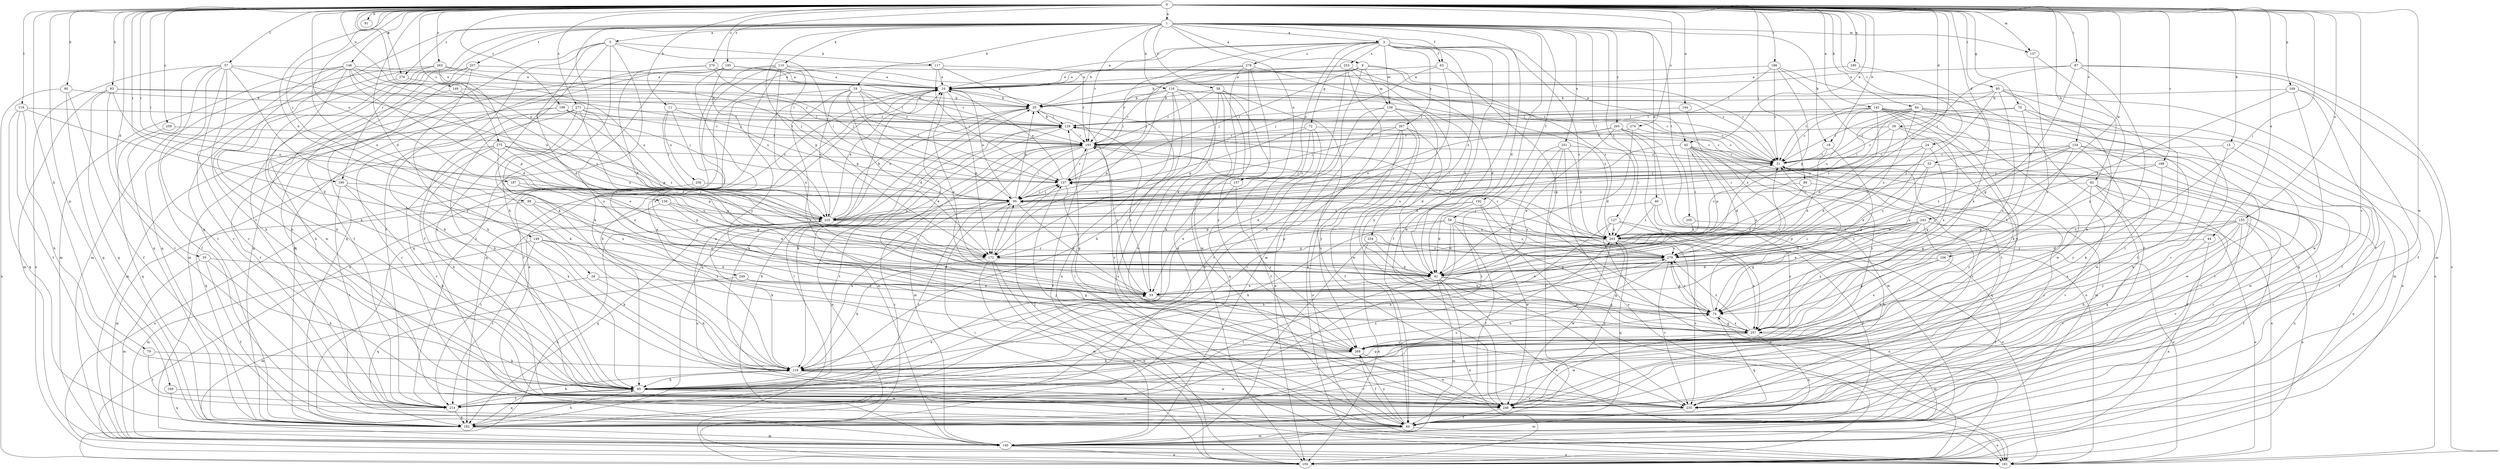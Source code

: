 strict digraph  {
0;
1;
2;
5;
9;
10;
11;
15;
18;
19;
20;
24;
31;
33;
34;
35;
39;
40;
42;
44;
45;
53;
57;
58;
59;
63;
64;
70;
72;
74;
79;
80;
81;
82;
83;
84;
85;
87;
89;
93;
95;
98;
106;
107;
110;
116;
117;
118;
119;
127;
129;
137;
139;
140;
142;
144;
146;
148;
149;
150;
154;
155;
156;
157;
161;
168;
169;
172;
180;
182;
186;
187;
188;
190;
192;
193;
195;
199;
203;
205;
207;
214;
225;
235;
243;
246;
249;
251;
253;
254;
256;
257;
259;
263;
265;
267;
268;
270;
271;
274;
275;
276;
278;
279;
0 -> 1  [label=a];
0 -> 11  [label=b];
0 -> 15  [label=b];
0 -> 18  [label=b];
0 -> 24  [label=c];
0 -> 33  [label=d];
0 -> 34  [label=d];
0 -> 35  [label=d];
0 -> 39  [label=d];
0 -> 44  [label=e];
0 -> 45  [label=e];
0 -> 57  [label=f];
0 -> 70  [label=g];
0 -> 79  [label=h];
0 -> 80  [label=h];
0 -> 81  [label=h];
0 -> 82  [label=h];
0 -> 83  [label=h];
0 -> 84  [label=h];
0 -> 87  [label=i];
0 -> 89  [label=i];
0 -> 93  [label=i];
0 -> 95  [label=i];
0 -> 98  [label=j];
0 -> 106  [label=j];
0 -> 119  [label=l];
0 -> 137  [label=m];
0 -> 142  [label=n];
0 -> 144  [label=n];
0 -> 146  [label=n];
0 -> 148  [label=n];
0 -> 149  [label=n];
0 -> 154  [label=o];
0 -> 155  [label=o];
0 -> 156  [label=o];
0 -> 168  [label=p];
0 -> 169  [label=p];
0 -> 180  [label=q];
0 -> 186  [label=r];
0 -> 187  [label=r];
0 -> 188  [label=r];
0 -> 190  [label=r];
0 -> 195  [label=s];
0 -> 199  [label=s];
0 -> 203  [label=s];
0 -> 225  [label=u];
0 -> 235  [label=v];
0 -> 243  [label=w];
0 -> 246  [label=w];
0 -> 249  [label=x];
0 -> 259  [label=y];
0 -> 263  [label=y];
0 -> 270  [label=z];
0 -> 271  [label=z];
0 -> 274  [label=z];
0 -> 275  [label=z];
0 -> 276  [label=z];
1 -> 2  [label=a];
1 -> 5  [label=a];
1 -> 9  [label=a];
1 -> 18  [label=b];
1 -> 19  [label=b];
1 -> 40  [label=d];
1 -> 42  [label=d];
1 -> 58  [label=f];
1 -> 59  [label=f];
1 -> 63  [label=f];
1 -> 85  [label=h];
1 -> 110  [label=k];
1 -> 116  [label=k];
1 -> 127  [label=l];
1 -> 137  [label=m];
1 -> 157  [label=o];
1 -> 172  [label=p];
1 -> 182  [label=q];
1 -> 190  [label=r];
1 -> 192  [label=r];
1 -> 193  [label=r];
1 -> 203  [label=s];
1 -> 205  [label=t];
1 -> 207  [label=t];
1 -> 214  [label=t];
1 -> 251  [label=x];
1 -> 265  [label=y];
1 -> 276  [label=z];
2 -> 10  [label=a];
2 -> 20  [label=b];
2 -> 45  [label=e];
2 -> 63  [label=f];
2 -> 64  [label=f];
2 -> 72  [label=g];
2 -> 95  [label=i];
2 -> 139  [label=m];
2 -> 157  [label=o];
2 -> 246  [label=w];
2 -> 253  [label=x];
2 -> 254  [label=x];
2 -> 267  [label=y];
2 -> 278  [label=z];
2 -> 279  [label=z];
5 -> 64  [label=f];
5 -> 95  [label=i];
5 -> 117  [label=k];
5 -> 118  [label=k];
5 -> 182  [label=q];
5 -> 214  [label=t];
5 -> 235  [label=v];
5 -> 268  [label=y];
9 -> 10  [label=a];
9 -> 31  [label=c];
9 -> 107  [label=j];
9 -> 118  [label=k];
9 -> 139  [label=m];
9 -> 193  [label=r];
9 -> 203  [label=s];
10 -> 20  [label=b];
10 -> 53  [label=e];
10 -> 85  [label=h];
10 -> 172  [label=p];
10 -> 182  [label=q];
10 -> 268  [label=y];
11 -> 95  [label=i];
11 -> 129  [label=l];
11 -> 193  [label=r];
11 -> 256  [label=x];
11 -> 257  [label=x];
15 -> 31  [label=c];
15 -> 64  [label=f];
15 -> 85  [label=h];
18 -> 31  [label=c];
18 -> 42  [label=d];
18 -> 74  [label=g];
19 -> 20  [label=b];
19 -> 42  [label=d];
19 -> 64  [label=f];
19 -> 95  [label=i];
19 -> 107  [label=j];
19 -> 129  [label=l];
19 -> 193  [label=r];
19 -> 225  [label=u];
19 -> 268  [label=y];
20 -> 129  [label=l];
20 -> 182  [label=q];
20 -> 225  [label=u];
20 -> 235  [label=v];
24 -> 31  [label=c];
24 -> 42  [label=d];
24 -> 53  [label=e];
24 -> 74  [label=g];
31 -> 107  [label=j];
31 -> 150  [label=n];
31 -> 182  [label=q];
33 -> 53  [label=e];
33 -> 95  [label=i];
33 -> 107  [label=j];
33 -> 235  [label=v];
33 -> 279  [label=z];
34 -> 53  [label=e];
34 -> 118  [label=k];
34 -> 140  [label=m];
35 -> 42  [label=d];
35 -> 64  [label=f];
35 -> 85  [label=h];
35 -> 140  [label=m];
39 -> 31  [label=c];
39 -> 64  [label=f];
39 -> 193  [label=r];
39 -> 225  [label=u];
39 -> 246  [label=w];
40 -> 203  [label=s];
40 -> 225  [label=u];
40 -> 246  [label=w];
40 -> 268  [label=y];
42 -> 53  [label=e];
42 -> 74  [label=g];
42 -> 140  [label=m];
42 -> 150  [label=n];
42 -> 161  [label=o];
42 -> 214  [label=t];
42 -> 235  [label=v];
44 -> 150  [label=n];
44 -> 235  [label=v];
44 -> 279  [label=z];
45 -> 31  [label=c];
45 -> 42  [label=d];
45 -> 53  [label=e];
45 -> 95  [label=i];
45 -> 140  [label=m];
45 -> 172  [label=p];
45 -> 203  [label=s];
45 -> 235  [label=v];
45 -> 268  [label=y];
53 -> 31  [label=c];
53 -> 74  [label=g];
53 -> 129  [label=l];
53 -> 193  [label=r];
57 -> 10  [label=a];
57 -> 64  [label=f];
57 -> 85  [label=h];
57 -> 161  [label=o];
57 -> 182  [label=q];
57 -> 214  [label=t];
57 -> 225  [label=u];
57 -> 235  [label=v];
57 -> 268  [label=y];
58 -> 20  [label=b];
58 -> 53  [label=e];
58 -> 172  [label=p];
58 -> 193  [label=r];
58 -> 235  [label=v];
58 -> 246  [label=w];
58 -> 268  [label=y];
59 -> 42  [label=d];
59 -> 64  [label=f];
59 -> 74  [label=g];
59 -> 85  [label=h];
59 -> 118  [label=k];
59 -> 172  [label=p];
59 -> 203  [label=s];
59 -> 279  [label=z];
63 -> 10  [label=a];
63 -> 74  [label=g];
63 -> 85  [label=h];
63 -> 107  [label=j];
64 -> 31  [label=c];
64 -> 107  [label=j];
64 -> 129  [label=l];
64 -> 140  [label=m];
64 -> 161  [label=o];
64 -> 225  [label=u];
64 -> 268  [label=y];
70 -> 31  [label=c];
70 -> 129  [label=l];
70 -> 214  [label=t];
70 -> 235  [label=v];
70 -> 257  [label=x];
72 -> 31  [label=c];
72 -> 64  [label=f];
72 -> 95  [label=i];
72 -> 182  [label=q];
72 -> 193  [label=r];
72 -> 225  [label=u];
74 -> 10  [label=a];
74 -> 31  [label=c];
74 -> 182  [label=q];
74 -> 257  [label=x];
74 -> 279  [label=z];
79 -> 118  [label=k];
79 -> 214  [label=t];
80 -> 20  [label=b];
80 -> 64  [label=f];
80 -> 150  [label=n];
80 -> 182  [label=q];
82 -> 64  [label=f];
82 -> 74  [label=g];
82 -> 95  [label=i];
82 -> 150  [label=n];
82 -> 182  [label=q];
82 -> 235  [label=v];
83 -> 20  [label=b];
83 -> 129  [label=l];
83 -> 140  [label=m];
83 -> 182  [label=q];
83 -> 214  [label=t];
83 -> 225  [label=u];
84 -> 31  [label=c];
84 -> 64  [label=f];
84 -> 95  [label=i];
84 -> 129  [label=l];
84 -> 150  [label=n];
84 -> 182  [label=q];
84 -> 203  [label=s];
84 -> 279  [label=z];
85 -> 53  [label=e];
85 -> 74  [label=g];
85 -> 182  [label=q];
85 -> 214  [label=t];
85 -> 235  [label=v];
85 -> 246  [label=w];
85 -> 279  [label=z];
87 -> 10  [label=a];
87 -> 74  [label=g];
87 -> 95  [label=i];
87 -> 140  [label=m];
87 -> 161  [label=o];
87 -> 268  [label=y];
89 -> 42  [label=d];
89 -> 95  [label=i];
89 -> 161  [label=o];
93 -> 20  [label=b];
93 -> 31  [label=c];
93 -> 118  [label=k];
93 -> 161  [label=o];
93 -> 214  [label=t];
93 -> 257  [label=x];
93 -> 279  [label=z];
95 -> 10  [label=a];
95 -> 20  [label=b];
95 -> 53  [label=e];
95 -> 107  [label=j];
95 -> 118  [label=k];
95 -> 172  [label=p];
95 -> 214  [label=t];
95 -> 225  [label=u];
98 -> 53  [label=e];
98 -> 140  [label=m];
98 -> 225  [label=u];
98 -> 268  [label=y];
106 -> 42  [label=d];
106 -> 64  [label=f];
106 -> 74  [label=g];
106 -> 257  [label=x];
107 -> 10  [label=a];
107 -> 74  [label=g];
107 -> 95  [label=i];
107 -> 193  [label=r];
110 -> 10  [label=a];
110 -> 31  [label=c];
110 -> 53  [label=e];
110 -> 118  [label=k];
110 -> 161  [label=o];
110 -> 172  [label=p];
110 -> 214  [label=t];
110 -> 268  [label=y];
116 -> 20  [label=b];
116 -> 31  [label=c];
116 -> 85  [label=h];
116 -> 150  [label=n];
116 -> 161  [label=o];
116 -> 172  [label=p];
116 -> 193  [label=r];
116 -> 203  [label=s];
116 -> 246  [label=w];
117 -> 10  [label=a];
117 -> 20  [label=b];
117 -> 107  [label=j];
117 -> 182  [label=q];
117 -> 193  [label=r];
118 -> 10  [label=a];
118 -> 31  [label=c];
118 -> 85  [label=h];
118 -> 235  [label=v];
118 -> 246  [label=w];
119 -> 42  [label=d];
119 -> 85  [label=h];
119 -> 129  [label=l];
119 -> 182  [label=q];
119 -> 214  [label=t];
127 -> 64  [label=f];
127 -> 85  [label=h];
127 -> 150  [label=n];
127 -> 161  [label=o];
127 -> 203  [label=s];
129 -> 20  [label=b];
129 -> 31  [label=c];
129 -> 118  [label=k];
129 -> 140  [label=m];
129 -> 193  [label=r];
137 -> 257  [label=x];
137 -> 268  [label=y];
139 -> 31  [label=c];
139 -> 129  [label=l];
139 -> 150  [label=n];
139 -> 214  [label=t];
139 -> 246  [label=w];
139 -> 257  [label=x];
140 -> 10  [label=a];
140 -> 20  [label=b];
140 -> 31  [label=c];
140 -> 150  [label=n];
140 -> 161  [label=o];
142 -> 31  [label=c];
142 -> 42  [label=d];
142 -> 118  [label=k];
142 -> 129  [label=l];
142 -> 140  [label=m];
142 -> 214  [label=t];
142 -> 225  [label=u];
142 -> 246  [label=w];
142 -> 257  [label=x];
144 -> 129  [label=l];
144 -> 279  [label=z];
146 -> 10  [label=a];
146 -> 42  [label=d];
146 -> 85  [label=h];
146 -> 107  [label=j];
146 -> 118  [label=k];
146 -> 140  [label=m];
146 -> 172  [label=p];
146 -> 193  [label=r];
146 -> 235  [label=v];
148 -> 20  [label=b];
148 -> 85  [label=h];
148 -> 203  [label=s];
149 -> 53  [label=e];
149 -> 118  [label=k];
149 -> 140  [label=m];
149 -> 214  [label=t];
149 -> 279  [label=z];
150 -> 95  [label=i];
150 -> 193  [label=r];
154 -> 31  [label=c];
154 -> 53  [label=e];
154 -> 74  [label=g];
154 -> 118  [label=k];
154 -> 203  [label=s];
154 -> 235  [label=v];
154 -> 246  [label=w];
154 -> 279  [label=z];
155 -> 42  [label=d];
155 -> 64  [label=f];
155 -> 85  [label=h];
155 -> 150  [label=n];
155 -> 203  [label=s];
155 -> 235  [label=v];
155 -> 257  [label=x];
155 -> 268  [label=y];
156 -> 42  [label=d];
156 -> 172  [label=p];
156 -> 214  [label=t];
156 -> 225  [label=u];
157 -> 53  [label=e];
157 -> 95  [label=i];
157 -> 268  [label=y];
168 -> 182  [label=q];
168 -> 246  [label=w];
169 -> 20  [label=b];
169 -> 64  [label=f];
169 -> 235  [label=v];
169 -> 246  [label=w];
169 -> 279  [label=z];
172 -> 42  [label=d];
172 -> 95  [label=i];
172 -> 118  [label=k];
172 -> 140  [label=m];
172 -> 150  [label=n];
172 -> 161  [label=o];
180 -> 10  [label=a];
180 -> 257  [label=x];
182 -> 85  [label=h];
182 -> 129  [label=l];
182 -> 140  [label=m];
182 -> 203  [label=s];
186 -> 10  [label=a];
186 -> 31  [label=c];
186 -> 64  [label=f];
186 -> 129  [label=l];
186 -> 172  [label=p];
186 -> 235  [label=v];
187 -> 53  [label=e];
187 -> 95  [label=i];
187 -> 172  [label=p];
188 -> 95  [label=i];
188 -> 107  [label=j];
188 -> 246  [label=w];
188 -> 268  [label=y];
190 -> 85  [label=h];
190 -> 95  [label=i];
190 -> 118  [label=k];
190 -> 214  [label=t];
192 -> 42  [label=d];
192 -> 172  [label=p];
192 -> 225  [label=u];
192 -> 246  [label=w];
192 -> 279  [label=z];
193 -> 31  [label=c];
193 -> 64  [label=f];
193 -> 95  [label=i];
193 -> 140  [label=m];
193 -> 150  [label=n];
193 -> 203  [label=s];
193 -> 214  [label=t];
195 -> 10  [label=a];
195 -> 31  [label=c];
195 -> 64  [label=f];
195 -> 182  [label=q];
195 -> 225  [label=u];
195 -> 257  [label=x];
199 -> 53  [label=e];
199 -> 107  [label=j];
199 -> 129  [label=l];
199 -> 214  [label=t];
199 -> 279  [label=z];
203 -> 31  [label=c];
203 -> 95  [label=i];
203 -> 107  [label=j];
203 -> 150  [label=n];
203 -> 172  [label=p];
203 -> 182  [label=q];
203 -> 235  [label=v];
203 -> 246  [label=w];
203 -> 257  [label=x];
203 -> 279  [label=z];
205 -> 161  [label=o];
205 -> 203  [label=s];
207 -> 10  [label=a];
207 -> 85  [label=h];
207 -> 140  [label=m];
207 -> 182  [label=q];
207 -> 214  [label=t];
214 -> 118  [label=k];
214 -> 182  [label=q];
225 -> 10  [label=a];
225 -> 20  [label=b];
225 -> 118  [label=k];
225 -> 150  [label=n];
225 -> 182  [label=q];
225 -> 203  [label=s];
235 -> 10  [label=a];
235 -> 140  [label=m];
243 -> 42  [label=d];
243 -> 53  [label=e];
243 -> 74  [label=g];
243 -> 85  [label=h];
243 -> 161  [label=o];
243 -> 172  [label=p];
243 -> 203  [label=s];
243 -> 257  [label=x];
243 -> 279  [label=z];
246 -> 64  [label=f];
246 -> 107  [label=j];
246 -> 203  [label=s];
249 -> 53  [label=e];
249 -> 74  [label=g];
249 -> 182  [label=q];
251 -> 31  [label=c];
251 -> 64  [label=f];
251 -> 150  [label=n];
251 -> 161  [label=o];
251 -> 203  [label=s];
251 -> 214  [label=t];
253 -> 10  [label=a];
253 -> 20  [label=b];
253 -> 42  [label=d];
253 -> 140  [label=m];
253 -> 161  [label=o];
253 -> 257  [label=x];
254 -> 140  [label=m];
254 -> 150  [label=n];
254 -> 257  [label=x];
254 -> 279  [label=z];
256 -> 95  [label=i];
256 -> 161  [label=o];
257 -> 74  [label=g];
257 -> 140  [label=m];
257 -> 182  [label=q];
257 -> 246  [label=w];
257 -> 268  [label=y];
257 -> 279  [label=z];
259 -> 182  [label=q];
259 -> 193  [label=r];
263 -> 10  [label=a];
263 -> 42  [label=d];
263 -> 107  [label=j];
263 -> 140  [label=m];
263 -> 182  [label=q];
263 -> 246  [label=w];
265 -> 53  [label=e];
265 -> 140  [label=m];
265 -> 161  [label=o];
265 -> 193  [label=r];
265 -> 225  [label=u];
265 -> 257  [label=x];
267 -> 42  [label=d];
267 -> 64  [label=f];
267 -> 107  [label=j];
267 -> 161  [label=o];
267 -> 193  [label=r];
267 -> 214  [label=t];
267 -> 268  [label=y];
268 -> 64  [label=f];
268 -> 118  [label=k];
268 -> 246  [label=w];
270 -> 10  [label=a];
270 -> 42  [label=d];
270 -> 85  [label=h];
270 -> 107  [label=j];
270 -> 193  [label=r];
271 -> 42  [label=d];
271 -> 85  [label=h];
271 -> 118  [label=k];
271 -> 129  [label=l];
271 -> 140  [label=m];
271 -> 172  [label=p];
271 -> 193  [label=r];
271 -> 235  [label=v];
274 -> 31  [label=c];
274 -> 42  [label=d];
274 -> 193  [label=r];
275 -> 31  [label=c];
275 -> 85  [label=h];
275 -> 172  [label=p];
275 -> 182  [label=q];
275 -> 203  [label=s];
275 -> 225  [label=u];
275 -> 235  [label=v];
275 -> 257  [label=x];
276 -> 85  [label=h];
276 -> 225  [label=u];
278 -> 10  [label=a];
278 -> 42  [label=d];
278 -> 85  [label=h];
278 -> 107  [label=j];
278 -> 150  [label=n];
278 -> 182  [label=q];
279 -> 53  [label=e];
279 -> 74  [label=g];
279 -> 85  [label=h];
279 -> 129  [label=l];
279 -> 193  [label=r];
279 -> 235  [label=v];
}
